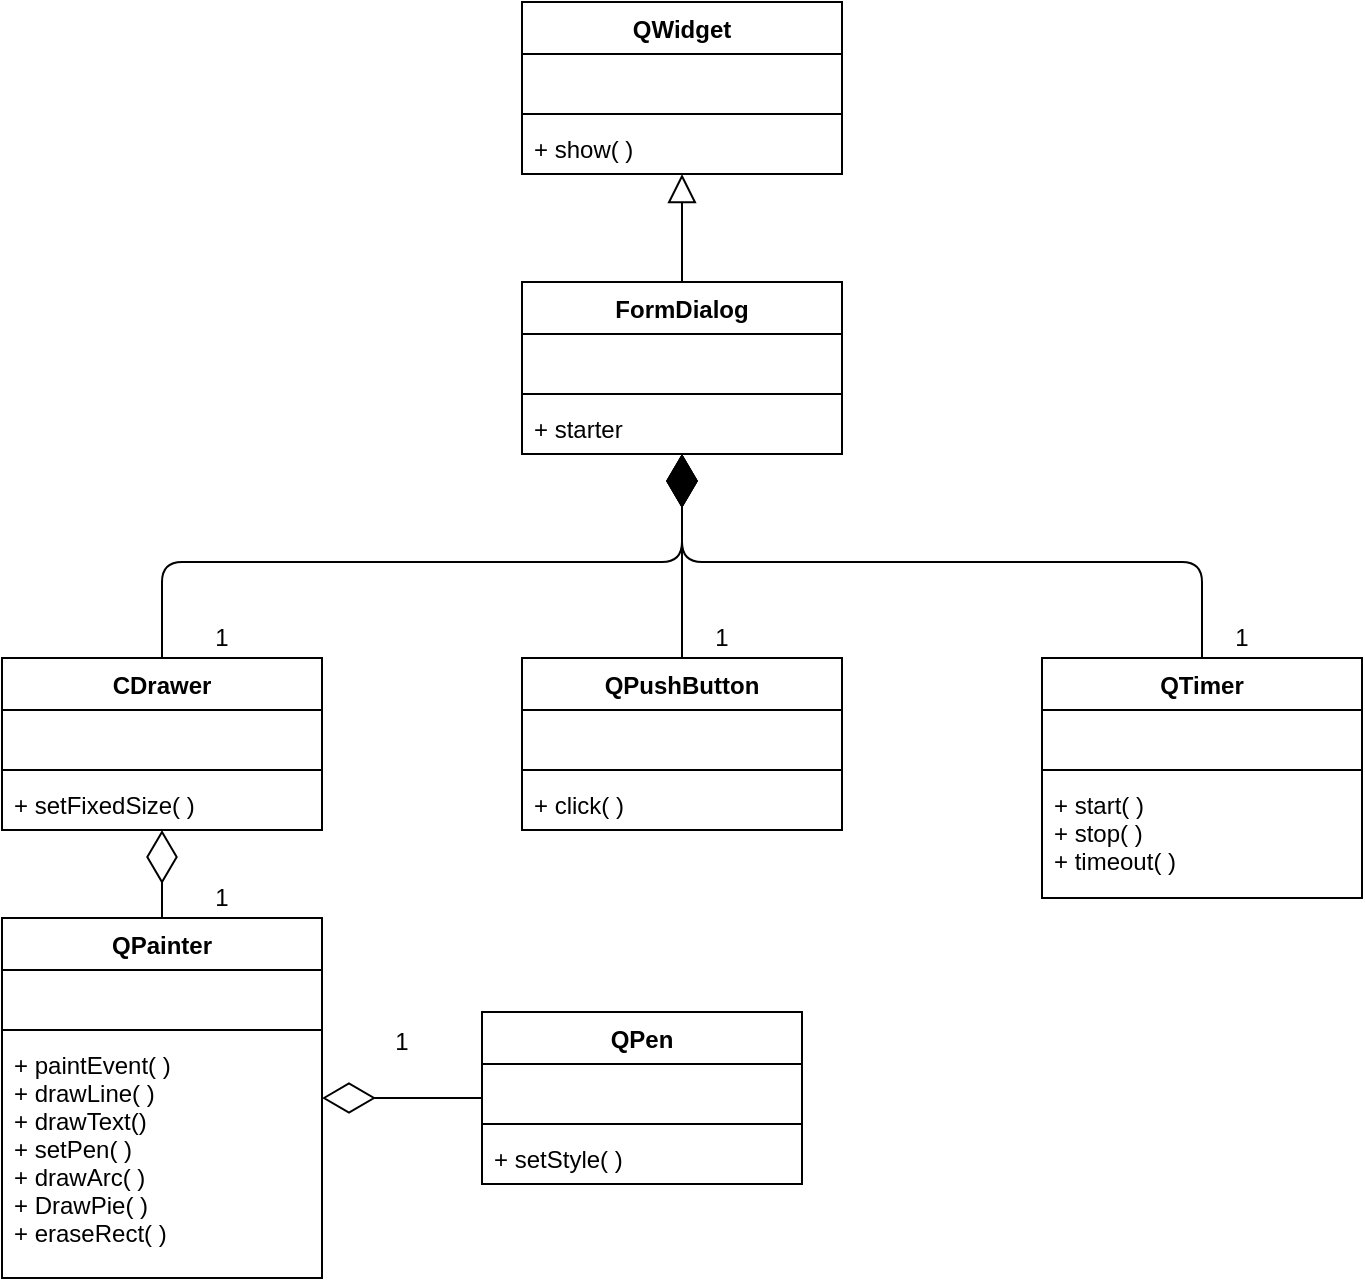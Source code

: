 <mxfile version="12.6.5" type="device"><diagram name="Page-1" id="9f46799a-70d6-7492-0946-bef42562c5a5"><mxGraphModel dx="1086" dy="806" grid="1" gridSize="10" guides="1" tooltips="1" connect="1" arrows="1" fold="1" page="1" pageScale="1" pageWidth="1100" pageHeight="850" background="#ffffff" math="0" shadow="0"><root><mxCell id="0"/><mxCell id="1" parent="0"/><mxCell id="tslwruBx9TJtLPbLMGIk-1" value="QWidget" style="swimlane;fontStyle=1;align=center;verticalAlign=top;childLayout=stackLayout;horizontal=1;startSize=26;horizontalStack=0;resizeParent=1;resizeParentMax=0;resizeLast=0;collapsible=1;marginBottom=0;" vertex="1" parent="1"><mxGeometry x="470" y="70" width="160" height="86" as="geometry"/></mxCell><mxCell id="tslwruBx9TJtLPbLMGIk-2" value=" " style="text;strokeColor=none;fillColor=none;align=left;verticalAlign=top;spacingLeft=4;spacingRight=4;overflow=hidden;rotatable=0;points=[[0,0.5],[1,0.5]];portConstraint=eastwest;" vertex="1" parent="tslwruBx9TJtLPbLMGIk-1"><mxGeometry y="26" width="160" height="26" as="geometry"/></mxCell><mxCell id="tslwruBx9TJtLPbLMGIk-3" value="" style="line;strokeWidth=1;fillColor=none;align=left;verticalAlign=middle;spacingTop=-1;spacingLeft=3;spacingRight=3;rotatable=0;labelPosition=right;points=[];portConstraint=eastwest;" vertex="1" parent="tslwruBx9TJtLPbLMGIk-1"><mxGeometry y="52" width="160" height="8" as="geometry"/></mxCell><mxCell id="tslwruBx9TJtLPbLMGIk-4" value="+ show( )" style="text;strokeColor=none;fillColor=none;align=left;verticalAlign=top;spacingLeft=4;spacingRight=4;overflow=hidden;rotatable=0;points=[[0,0.5],[1,0.5]];portConstraint=eastwest;" vertex="1" parent="tslwruBx9TJtLPbLMGIk-1"><mxGeometry y="60" width="160" height="26" as="geometry"/></mxCell><mxCell id="tslwruBx9TJtLPbLMGIk-5" value="FormDialog" style="swimlane;fontStyle=1;align=center;verticalAlign=top;childLayout=stackLayout;horizontal=1;startSize=26;horizontalStack=0;resizeParent=1;resizeParentMax=0;resizeLast=0;collapsible=1;marginBottom=0;" vertex="1" parent="1"><mxGeometry x="470" y="210" width="160" height="86" as="geometry"/></mxCell><mxCell id="tslwruBx9TJtLPbLMGIk-6" value=" " style="text;strokeColor=none;fillColor=none;align=left;verticalAlign=top;spacingLeft=4;spacingRight=4;overflow=hidden;rotatable=0;points=[[0,0.5],[1,0.5]];portConstraint=eastwest;" vertex="1" parent="tslwruBx9TJtLPbLMGIk-5"><mxGeometry y="26" width="160" height="26" as="geometry"/></mxCell><mxCell id="tslwruBx9TJtLPbLMGIk-7" value="" style="line;strokeWidth=1;fillColor=none;align=left;verticalAlign=middle;spacingTop=-1;spacingLeft=3;spacingRight=3;rotatable=0;labelPosition=right;points=[];portConstraint=eastwest;" vertex="1" parent="tslwruBx9TJtLPbLMGIk-5"><mxGeometry y="52" width="160" height="8" as="geometry"/></mxCell><mxCell id="tslwruBx9TJtLPbLMGIk-8" value="+ starter" style="text;strokeColor=none;fillColor=none;align=left;verticalAlign=top;spacingLeft=4;spacingRight=4;overflow=hidden;rotatable=0;points=[[0,0.5],[1,0.5]];portConstraint=eastwest;" vertex="1" parent="tslwruBx9TJtLPbLMGIk-5"><mxGeometry y="60" width="160" height="26" as="geometry"/></mxCell><mxCell id="tslwruBx9TJtLPbLMGIk-13" value="QTimer" style="swimlane;fontStyle=1;align=center;verticalAlign=top;childLayout=stackLayout;horizontal=1;startSize=26;horizontalStack=0;resizeParent=1;resizeParentMax=0;resizeLast=0;collapsible=1;marginBottom=0;" vertex="1" parent="1"><mxGeometry x="730" y="398" width="160" height="120" as="geometry"/></mxCell><mxCell id="tslwruBx9TJtLPbLMGIk-14" value=" " style="text;strokeColor=none;fillColor=none;align=left;verticalAlign=top;spacingLeft=4;spacingRight=4;overflow=hidden;rotatable=0;points=[[0,0.5],[1,0.5]];portConstraint=eastwest;" vertex="1" parent="tslwruBx9TJtLPbLMGIk-13"><mxGeometry y="26" width="160" height="26" as="geometry"/></mxCell><mxCell id="tslwruBx9TJtLPbLMGIk-15" value="" style="line;strokeWidth=1;fillColor=none;align=left;verticalAlign=middle;spacingTop=-1;spacingLeft=3;spacingRight=3;rotatable=0;labelPosition=right;points=[];portConstraint=eastwest;" vertex="1" parent="tslwruBx9TJtLPbLMGIk-13"><mxGeometry y="52" width="160" height="8" as="geometry"/></mxCell><mxCell id="tslwruBx9TJtLPbLMGIk-16" value="+ start( )&#10;+ stop( )&#10;+ timeout( )" style="text;strokeColor=none;fillColor=none;align=left;verticalAlign=top;spacingLeft=4;spacingRight=4;overflow=hidden;rotatable=0;points=[[0,0.5],[1,0.5]];portConstraint=eastwest;" vertex="1" parent="tslwruBx9TJtLPbLMGIk-13"><mxGeometry y="60" width="160" height="60" as="geometry"/></mxCell><mxCell id="tslwruBx9TJtLPbLMGIk-17" value="QPushButton" style="swimlane;fontStyle=1;align=center;verticalAlign=top;childLayout=stackLayout;horizontal=1;startSize=26;horizontalStack=0;resizeParent=1;resizeParentMax=0;resizeLast=0;collapsible=1;marginBottom=0;" vertex="1" parent="1"><mxGeometry x="470" y="398" width="160" height="86" as="geometry"/></mxCell><mxCell id="tslwruBx9TJtLPbLMGIk-18" value=" " style="text;strokeColor=none;fillColor=none;align=left;verticalAlign=top;spacingLeft=4;spacingRight=4;overflow=hidden;rotatable=0;points=[[0,0.5],[1,0.5]];portConstraint=eastwest;" vertex="1" parent="tslwruBx9TJtLPbLMGIk-17"><mxGeometry y="26" width="160" height="26" as="geometry"/></mxCell><mxCell id="tslwruBx9TJtLPbLMGIk-19" value="" style="line;strokeWidth=1;fillColor=none;align=left;verticalAlign=middle;spacingTop=-1;spacingLeft=3;spacingRight=3;rotatable=0;labelPosition=right;points=[];portConstraint=eastwest;" vertex="1" parent="tslwruBx9TJtLPbLMGIk-17"><mxGeometry y="52" width="160" height="8" as="geometry"/></mxCell><mxCell id="tslwruBx9TJtLPbLMGIk-20" value="+ click( )" style="text;strokeColor=none;fillColor=none;align=left;verticalAlign=top;spacingLeft=4;spacingRight=4;overflow=hidden;rotatable=0;points=[[0,0.5],[1,0.5]];portConstraint=eastwest;" vertex="1" parent="tslwruBx9TJtLPbLMGIk-17"><mxGeometry y="60" width="160" height="26" as="geometry"/></mxCell><mxCell id="tslwruBx9TJtLPbLMGIk-33" value="CDrawer" style="swimlane;fontStyle=1;align=center;verticalAlign=top;childLayout=stackLayout;horizontal=1;startSize=26;horizontalStack=0;resizeParent=1;resizeParentMax=0;resizeLast=0;collapsible=1;marginBottom=0;" vertex="1" parent="1"><mxGeometry x="210" y="398" width="160" height="86" as="geometry"/></mxCell><mxCell id="tslwruBx9TJtLPbLMGIk-34" value=" " style="text;strokeColor=none;fillColor=none;align=left;verticalAlign=top;spacingLeft=4;spacingRight=4;overflow=hidden;rotatable=0;points=[[0,0.5],[1,0.5]];portConstraint=eastwest;" vertex="1" parent="tslwruBx9TJtLPbLMGIk-33"><mxGeometry y="26" width="160" height="26" as="geometry"/></mxCell><mxCell id="tslwruBx9TJtLPbLMGIk-35" value="" style="line;strokeWidth=1;fillColor=none;align=left;verticalAlign=middle;spacingTop=-1;spacingLeft=3;spacingRight=3;rotatable=0;labelPosition=right;points=[];portConstraint=eastwest;" vertex="1" parent="tslwruBx9TJtLPbLMGIk-33"><mxGeometry y="52" width="160" height="8" as="geometry"/></mxCell><mxCell id="tslwruBx9TJtLPbLMGIk-36" value="+ setFixedSize( )" style="text;strokeColor=none;fillColor=none;align=left;verticalAlign=top;spacingLeft=4;spacingRight=4;overflow=hidden;rotatable=0;points=[[0,0.5],[1,0.5]];portConstraint=eastwest;" vertex="1" parent="tslwruBx9TJtLPbLMGIk-33"><mxGeometry y="60" width="160" height="26" as="geometry"/></mxCell><mxCell id="tslwruBx9TJtLPbLMGIk-37" value="QPainter" style="swimlane;fontStyle=1;align=center;verticalAlign=top;childLayout=stackLayout;horizontal=1;startSize=26;horizontalStack=0;resizeParent=1;resizeParentMax=0;resizeLast=0;collapsible=1;marginBottom=0;" vertex="1" parent="1"><mxGeometry x="210" y="528" width="160" height="180" as="geometry"/></mxCell><mxCell id="tslwruBx9TJtLPbLMGIk-38" value=" " style="text;strokeColor=none;fillColor=none;align=left;verticalAlign=top;spacingLeft=4;spacingRight=4;overflow=hidden;rotatable=0;points=[[0,0.5],[1,0.5]];portConstraint=eastwest;" vertex="1" parent="tslwruBx9TJtLPbLMGIk-37"><mxGeometry y="26" width="160" height="26" as="geometry"/></mxCell><mxCell id="tslwruBx9TJtLPbLMGIk-39" value="" style="line;strokeWidth=1;fillColor=none;align=left;verticalAlign=middle;spacingTop=-1;spacingLeft=3;spacingRight=3;rotatable=0;labelPosition=right;points=[];portConstraint=eastwest;" vertex="1" parent="tslwruBx9TJtLPbLMGIk-37"><mxGeometry y="52" width="160" height="8" as="geometry"/></mxCell><mxCell id="tslwruBx9TJtLPbLMGIk-40" value="+ paintEvent( )&#10;+ drawLine( )&#10;+ drawText()&#10;+ setPen( )&#10;+ drawArc( )&#10;+ DrawPie( )&#10;+ eraseRect( )" style="text;strokeColor=none;fillColor=none;align=left;verticalAlign=top;spacingLeft=4;spacingRight=4;overflow=hidden;rotatable=0;points=[[0,0.5],[1,0.5]];portConstraint=eastwest;" vertex="1" parent="tslwruBx9TJtLPbLMGIk-37"><mxGeometry y="60" width="160" height="120" as="geometry"/></mxCell><mxCell id="tslwruBx9TJtLPbLMGIk-41" value="" style="endArrow=diamondThin;endFill=0;endSize=24;html=1;edgeStyle=orthogonalEdgeStyle;" edge="1" parent="1" source="tslwruBx9TJtLPbLMGIk-37" target="tslwruBx9TJtLPbLMGIk-33"><mxGeometry width="160" relative="1" as="geometry"><mxPoint x="80" y="458" as="sourcePoint"/><mxPoint x="300" y="322" as="targetPoint"/><Array as="points"/></mxGeometry></mxCell><mxCell id="tslwruBx9TJtLPbLMGIk-42" value="QPen" style="swimlane;fontStyle=1;align=center;verticalAlign=top;childLayout=stackLayout;horizontal=1;startSize=26;horizontalStack=0;resizeParent=1;resizeParentMax=0;resizeLast=0;collapsible=1;marginBottom=0;" vertex="1" parent="1"><mxGeometry x="450" y="575" width="160" height="86" as="geometry"/></mxCell><mxCell id="tslwruBx9TJtLPbLMGIk-43" value=" " style="text;strokeColor=none;fillColor=none;align=left;verticalAlign=top;spacingLeft=4;spacingRight=4;overflow=hidden;rotatable=0;points=[[0,0.5],[1,0.5]];portConstraint=eastwest;" vertex="1" parent="tslwruBx9TJtLPbLMGIk-42"><mxGeometry y="26" width="160" height="26" as="geometry"/></mxCell><mxCell id="tslwruBx9TJtLPbLMGIk-44" value="" style="line;strokeWidth=1;fillColor=none;align=left;verticalAlign=middle;spacingTop=-1;spacingLeft=3;spacingRight=3;rotatable=0;labelPosition=right;points=[];portConstraint=eastwest;" vertex="1" parent="tslwruBx9TJtLPbLMGIk-42"><mxGeometry y="52" width="160" height="8" as="geometry"/></mxCell><mxCell id="tslwruBx9TJtLPbLMGIk-45" value="+ setStyle( )" style="text;strokeColor=none;fillColor=none;align=left;verticalAlign=top;spacingLeft=4;spacingRight=4;overflow=hidden;rotatable=0;points=[[0,0.5],[1,0.5]];portConstraint=eastwest;" vertex="1" parent="tslwruBx9TJtLPbLMGIk-42"><mxGeometry y="60" width="160" height="26" as="geometry"/></mxCell><mxCell id="tslwruBx9TJtLPbLMGIk-46" value="" style="endArrow=diamondThin;endFill=0;endSize=24;html=1;edgeStyle=orthogonalEdgeStyle;" edge="1" parent="1" source="tslwruBx9TJtLPbLMGIk-42" target="tslwruBx9TJtLPbLMGIk-37"><mxGeometry width="160" relative="1" as="geometry"><mxPoint x="300" y="538" as="sourcePoint"/><mxPoint x="300" y="494" as="targetPoint"/><Array as="points"/></mxGeometry></mxCell><mxCell id="tslwruBx9TJtLPbLMGIk-47" value="1" style="text;html=1;strokeColor=none;fillColor=none;align=center;verticalAlign=middle;whiteSpace=wrap;rounded=0;" vertex="1" parent="1"><mxGeometry x="300" y="378" width="40" height="20" as="geometry"/></mxCell><mxCell id="tslwruBx9TJtLPbLMGIk-48" value="1" style="text;html=1;strokeColor=none;fillColor=none;align=center;verticalAlign=middle;whiteSpace=wrap;rounded=0;" vertex="1" parent="1"><mxGeometry x="300" y="508" width="40" height="20" as="geometry"/></mxCell><mxCell id="tslwruBx9TJtLPbLMGIk-49" value="1" style="text;html=1;strokeColor=none;fillColor=none;align=center;verticalAlign=middle;whiteSpace=wrap;rounded=0;" vertex="1" parent="1"><mxGeometry x="390" y="580" width="40" height="20" as="geometry"/></mxCell><mxCell id="tslwruBx9TJtLPbLMGIk-50" value="" style="endArrow=diamondThin;endFill=1;endSize=24;html=1;edgeStyle=orthogonalEdgeStyle;" edge="1" parent="1" source="tslwruBx9TJtLPbLMGIk-33" target="tslwruBx9TJtLPbLMGIk-5"><mxGeometry width="160" relative="1" as="geometry"><mxPoint x="210" y="800" as="sourcePoint"/><mxPoint x="370" y="800" as="targetPoint"/><Array as="points"><mxPoint x="290" y="350"/><mxPoint x="550" y="350"/></Array></mxGeometry></mxCell><mxCell id="tslwruBx9TJtLPbLMGIk-51" value="" style="endArrow=diamondThin;endFill=1;endSize=24;html=1;edgeStyle=orthogonalEdgeStyle;" edge="1" parent="1" source="tslwruBx9TJtLPbLMGIk-17" target="tslwruBx9TJtLPbLMGIk-5"><mxGeometry width="160" relative="1" as="geometry"><mxPoint x="540" y="570" as="sourcePoint"/><mxPoint x="700" y="570" as="targetPoint"/></mxGeometry></mxCell><mxCell id="tslwruBx9TJtLPbLMGIk-52" value="" style="endArrow=diamondThin;endFill=1;endSize=24;html=1;edgeStyle=orthogonalEdgeStyle;" edge="1" parent="1" source="tslwruBx9TJtLPbLMGIk-13" target="tslwruBx9TJtLPbLMGIk-5"><mxGeometry width="160" relative="1" as="geometry"><mxPoint x="590" y="640" as="sourcePoint"/><mxPoint x="750" y="640" as="targetPoint"/><Array as="points"><mxPoint x="810" y="350"/><mxPoint x="550" y="350"/></Array></mxGeometry></mxCell><mxCell id="tslwruBx9TJtLPbLMGIk-53" value="" style="endArrow=block;endFill=0;endSize=12;html=1;" edge="1" parent="1" source="tslwruBx9TJtLPbLMGIk-5" target="tslwruBx9TJtLPbLMGIk-1"><mxGeometry width="160" relative="1" as="geometry"><mxPoint x="210" y="800" as="sourcePoint"/><mxPoint x="370" y="800" as="targetPoint"/></mxGeometry></mxCell><mxCell id="tslwruBx9TJtLPbLMGIk-54" value="1" style="text;html=1;strokeColor=none;fillColor=none;align=center;verticalAlign=middle;whiteSpace=wrap;rounded=0;" vertex="1" parent="1"><mxGeometry x="550" y="378" width="40" height="20" as="geometry"/></mxCell><mxCell id="tslwruBx9TJtLPbLMGIk-55" value="1" style="text;html=1;strokeColor=none;fillColor=none;align=center;verticalAlign=middle;whiteSpace=wrap;rounded=0;" vertex="1" parent="1"><mxGeometry x="810" y="378" width="40" height="20" as="geometry"/></mxCell></root></mxGraphModel></diagram></mxfile>